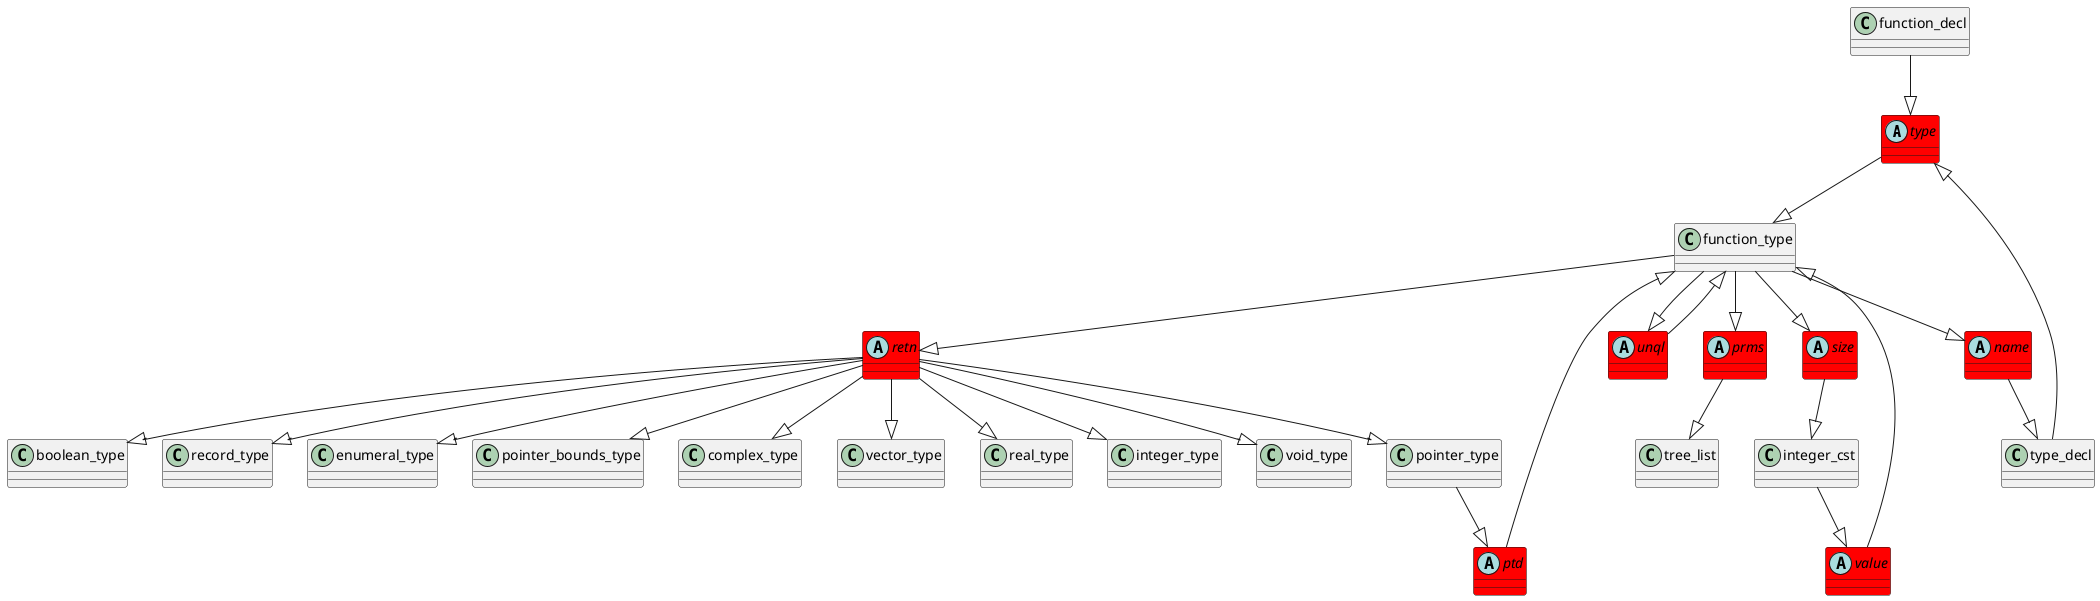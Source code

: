 @startuml
abstract class	type	 #red	
type	 --|> 	function_type	
function_decl	 --|> 	type	
abstract class	size	 #red	
size	 --|> 	integer_cst	
function_type	 --|> 	size	
abstract class	retn	 #red	
retn	 --|> 	real_type	
function_type	 --|> 	retn	
abstract class	prms	 #red	
prms	 --|> 	tree_list	
function_type	 --|> 	prms	
retn	 --|> 	pointer_type	
retn	 --|> 	integer_type	
abstract class	ptd	 #red	
ptd	 --|> 	function_type	
pointer_type	 --|> 	ptd	
abstract class	unql	 #red	
unql	 --|> 	function_type	
function_type	 --|> 	unql	
retn	 --|> 	void_type	
retn	 --|> 	boolean_type	
retn	 --|> 	record_type	
type_decl	 --|> 	type	
abstract class	name	 #red	
name	 --|> 	type_decl	
function_type	 --|> 	name	
retn	 --|> 	enumeral_type	
abstract class	value	 #red	
value	 --|> 	function_type	
integer_cst	 --|> 	value	
retn	 --|> 	pointer_bounds_type	
retn	 --|> 	complex_type	
retn	 --|> 	vector_type	
@enduml
